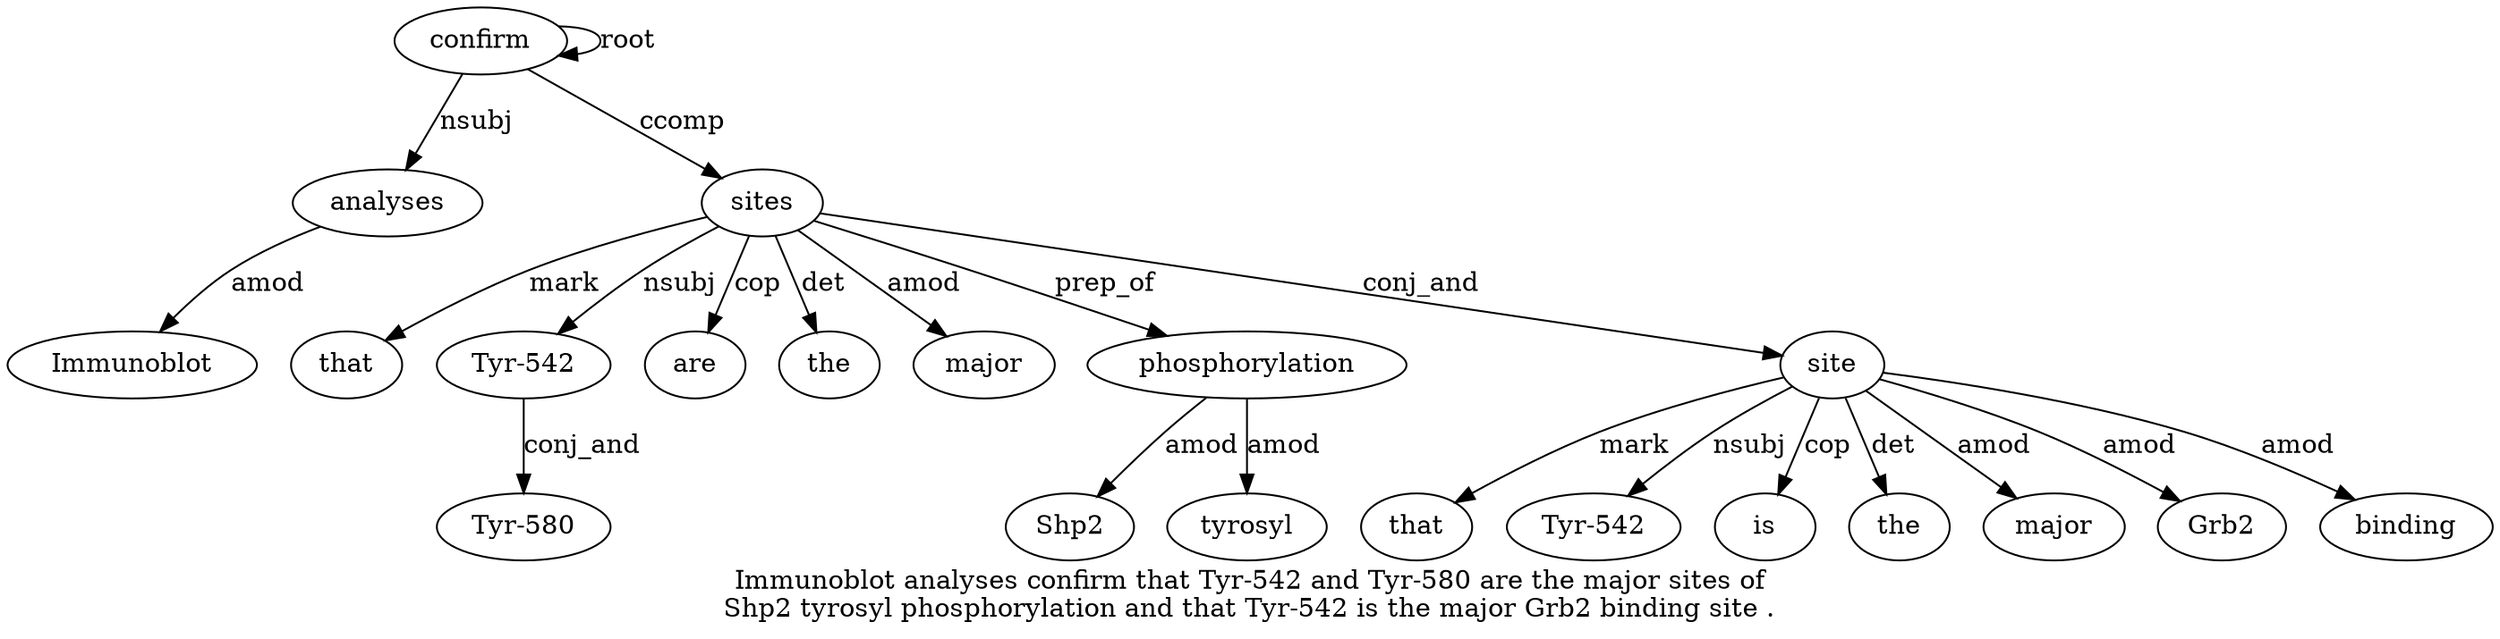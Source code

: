 digraph "Immunoblot analyses confirm that Tyr-542 and Tyr-580 are the major sites of Shp2 tyrosyl phosphorylation and that Tyr-542 is the major Grb2 binding site ." {
label="Immunoblot analyses confirm that Tyr-542 and Tyr-580 are the major sites of
Shp2 tyrosyl phosphorylation and that Tyr-542 is the major Grb2 binding site .";
analyses2 [style=filled, fillcolor=white, label=analyses];
Immunoblot1 [style=filled, fillcolor=white, label=Immunoblot];
analyses2 -> Immunoblot1  [label=amod];
confirm3 [style=filled, fillcolor=white, label=confirm];
confirm3 -> analyses2  [label=nsubj];
confirm3 -> confirm3  [label=root];
sites11 [style=filled, fillcolor=white, label=sites];
that4 [style=filled, fillcolor=white, label=that];
sites11 -> that4  [label=mark];
"Tyr-542" [style=filled, fillcolor=white, label="Tyr-542"];
sites11 -> "Tyr-542"  [label=nsubj];
"Tyr-5807" [style=filled, fillcolor=white, label="Tyr-580"];
"Tyr-542" -> "Tyr-5807"  [label=conj_and];
are8 [style=filled, fillcolor=white, label=are];
sites11 -> are8  [label=cop];
the9 [style=filled, fillcolor=white, label=the];
sites11 -> the9  [label=det];
major10 [style=filled, fillcolor=white, label=major];
sites11 -> major10  [label=amod];
confirm3 -> sites11  [label=ccomp];
phosphorylation15 [style=filled, fillcolor=white, label=phosphorylation];
Shp213 [style=filled, fillcolor=white, label=Shp2];
phosphorylation15 -> Shp213  [label=amod];
tyrosyl14 [style=filled, fillcolor=white, label=tyrosyl];
phosphorylation15 -> tyrosyl14  [label=amod];
sites11 -> phosphorylation15  [label=prep_of];
site24 [style=filled, fillcolor=white, label=site];
that17 [style=filled, fillcolor=white, label=that];
site24 -> that17  [label=mark];
"Tyr-54218" [style=filled, fillcolor=white, label="Tyr-542"];
site24 -> "Tyr-54218"  [label=nsubj];
is19 [style=filled, fillcolor=white, label=is];
site24 -> is19  [label=cop];
the20 [style=filled, fillcolor=white, label=the];
site24 -> the20  [label=det];
major21 [style=filled, fillcolor=white, label=major];
site24 -> major21  [label=amod];
Grb2 [style=filled, fillcolor=white, label=Grb2];
site24 -> Grb2  [label=amod];
binding23 [style=filled, fillcolor=white, label=binding];
site24 -> binding23  [label=amod];
sites11 -> site24  [label=conj_and];
}
